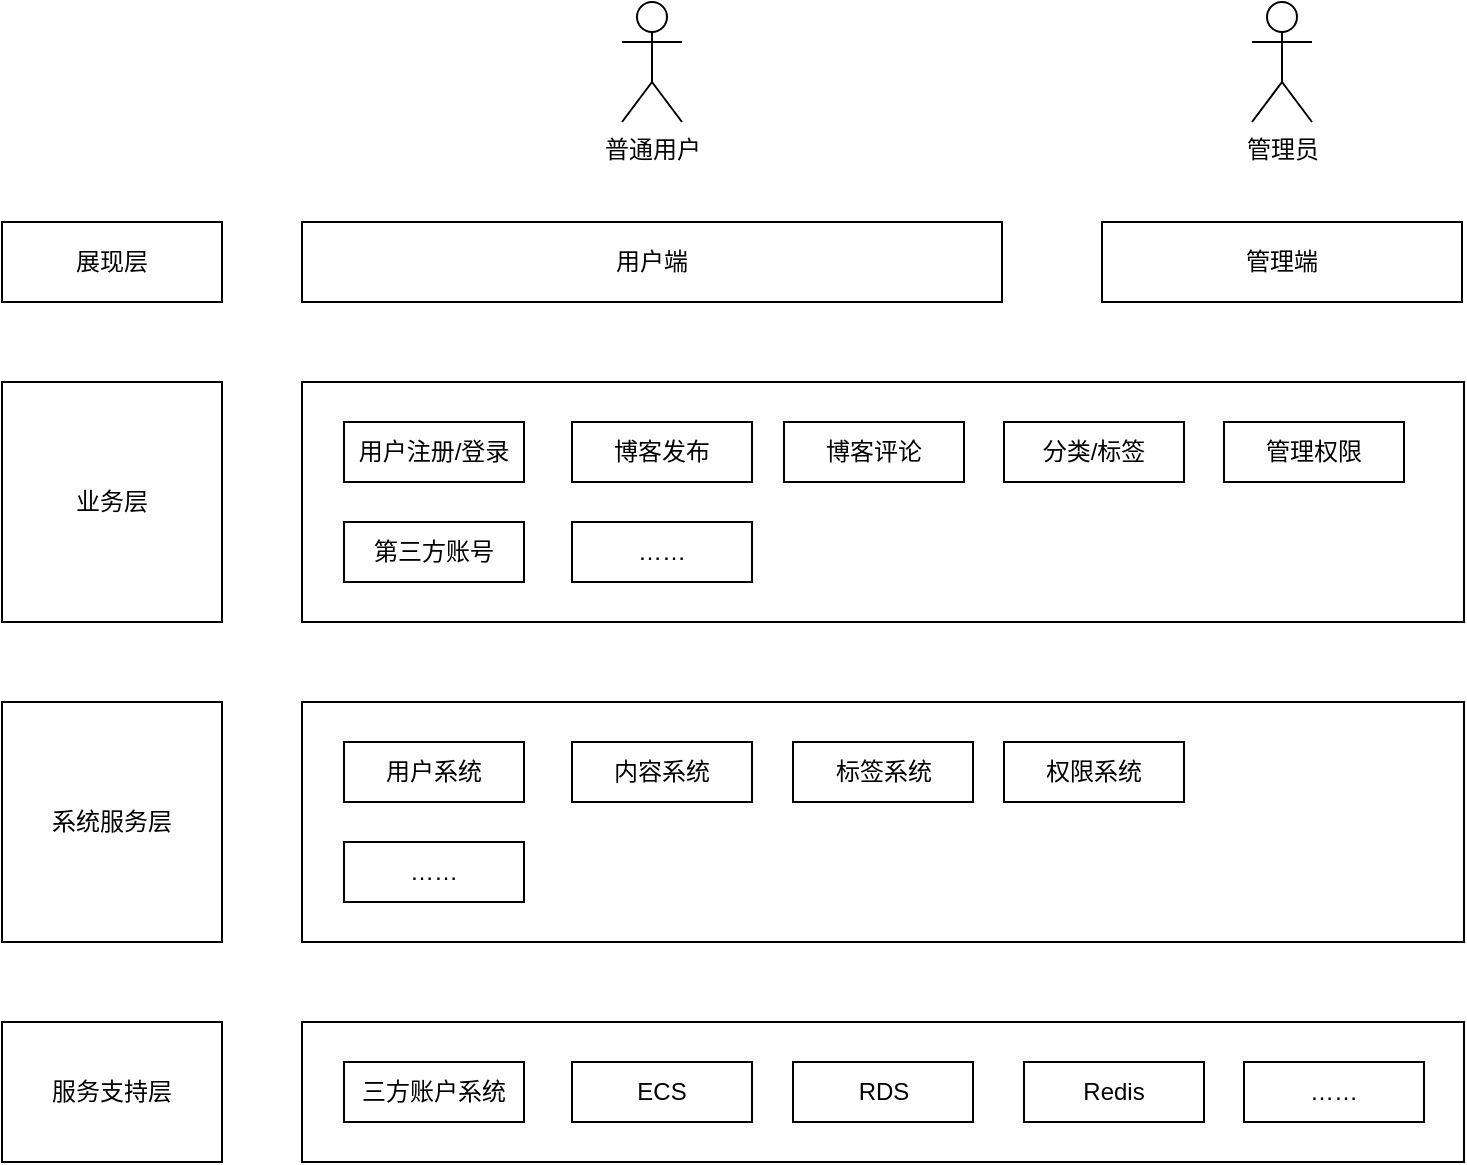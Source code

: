 <mxfile version="20.8.5" type="github">
  <diagram id="TSxNa_wndQ6h4F2iXoUG" name="第 1 页">
    <mxGraphModel dx="1709" dy="943" grid="1" gridSize="10" guides="1" tooltips="1" connect="1" arrows="1" fold="1" page="1" pageScale="1" pageWidth="827" pageHeight="1169" math="0" shadow="0">
      <root>
        <mxCell id="0" />
        <mxCell id="1" parent="0" />
        <mxCell id="1CpQJoiijL-j3wdOB_yb-1" value="用户端" style="rounded=0;whiteSpace=wrap;html=1;" vertex="1" parent="1">
          <mxGeometry x="199" y="150" width="350" height="40" as="geometry" />
        </mxCell>
        <mxCell id="1CpQJoiijL-j3wdOB_yb-2" value="管理端" style="rounded=0;whiteSpace=wrap;html=1;" vertex="1" parent="1">
          <mxGeometry x="599" y="150" width="180" height="40" as="geometry" />
        </mxCell>
        <mxCell id="1CpQJoiijL-j3wdOB_yb-3" value="管理员" style="shape=umlActor;verticalLabelPosition=bottom;verticalAlign=top;html=1;outlineConnect=0;" vertex="1" parent="1">
          <mxGeometry x="674" y="40" width="30" height="60" as="geometry" />
        </mxCell>
        <mxCell id="1CpQJoiijL-j3wdOB_yb-4" value="普通用户" style="shape=umlActor;verticalLabelPosition=bottom;verticalAlign=top;html=1;outlineConnect=0;" vertex="1" parent="1">
          <mxGeometry x="359" y="40" width="30" height="60" as="geometry" />
        </mxCell>
        <mxCell id="1CpQJoiijL-j3wdOB_yb-12" value="展现层" style="rounded=0;whiteSpace=wrap;html=1;" vertex="1" parent="1">
          <mxGeometry x="49" y="150" width="110" height="40" as="geometry" />
        </mxCell>
        <mxCell id="1CpQJoiijL-j3wdOB_yb-13" value="" style="rounded=0;whiteSpace=wrap;html=1;" vertex="1" parent="1">
          <mxGeometry x="199" y="230" width="581" height="120" as="geometry" />
        </mxCell>
        <mxCell id="1CpQJoiijL-j3wdOB_yb-14" value="业务层" style="rounded=0;whiteSpace=wrap;html=1;" vertex="1" parent="1">
          <mxGeometry x="49" y="230" width="110" height="120" as="geometry" />
        </mxCell>
        <mxCell id="1CpQJoiijL-j3wdOB_yb-15" value="用户注册/登录" style="rounded=0;whiteSpace=wrap;html=1;" vertex="1" parent="1">
          <mxGeometry x="220" y="250" width="90" height="30" as="geometry" />
        </mxCell>
        <mxCell id="1CpQJoiijL-j3wdOB_yb-16" value="博客发布" style="rounded=0;whiteSpace=wrap;html=1;" vertex="1" parent="1">
          <mxGeometry x="334" y="250" width="90" height="30" as="geometry" />
        </mxCell>
        <mxCell id="1CpQJoiijL-j3wdOB_yb-17" value="博客评论" style="rounded=0;whiteSpace=wrap;html=1;" vertex="1" parent="1">
          <mxGeometry x="440" y="250" width="90" height="30" as="geometry" />
        </mxCell>
        <mxCell id="1CpQJoiijL-j3wdOB_yb-18" value="分类/标签" style="rounded=0;whiteSpace=wrap;html=1;" vertex="1" parent="1">
          <mxGeometry x="550" y="250" width="90" height="30" as="geometry" />
        </mxCell>
        <mxCell id="1CpQJoiijL-j3wdOB_yb-19" value="第三方账号" style="rounded=0;whiteSpace=wrap;html=1;" vertex="1" parent="1">
          <mxGeometry x="220" y="300" width="90" height="30" as="geometry" />
        </mxCell>
        <mxCell id="1CpQJoiijL-j3wdOB_yb-20" value="管理权限" style="rounded=0;whiteSpace=wrap;html=1;" vertex="1" parent="1">
          <mxGeometry x="660" y="250" width="90" height="30" as="geometry" />
        </mxCell>
        <mxCell id="1CpQJoiijL-j3wdOB_yb-21" value="……" style="rounded=0;whiteSpace=wrap;html=1;" vertex="1" parent="1">
          <mxGeometry x="334" y="300" width="90" height="30" as="geometry" />
        </mxCell>
        <mxCell id="1CpQJoiijL-j3wdOB_yb-22" value="" style="rounded=0;whiteSpace=wrap;html=1;" vertex="1" parent="1">
          <mxGeometry x="199" y="390" width="581" height="120" as="geometry" />
        </mxCell>
        <mxCell id="1CpQJoiijL-j3wdOB_yb-23" value="系统服务层" style="rounded=0;whiteSpace=wrap;html=1;" vertex="1" parent="1">
          <mxGeometry x="49" y="390" width="110" height="120" as="geometry" />
        </mxCell>
        <mxCell id="1CpQJoiijL-j3wdOB_yb-24" value="用户系统" style="rounded=0;whiteSpace=wrap;html=1;" vertex="1" parent="1">
          <mxGeometry x="220" y="410" width="90" height="30" as="geometry" />
        </mxCell>
        <mxCell id="1CpQJoiijL-j3wdOB_yb-25" value="内容系统" style="rounded=0;whiteSpace=wrap;html=1;" vertex="1" parent="1">
          <mxGeometry x="334" y="410" width="90" height="30" as="geometry" />
        </mxCell>
        <mxCell id="1CpQJoiijL-j3wdOB_yb-26" value="标签系统" style="rounded=0;whiteSpace=wrap;html=1;" vertex="1" parent="1">
          <mxGeometry x="444.5" y="410" width="90" height="30" as="geometry" />
        </mxCell>
        <mxCell id="1CpQJoiijL-j3wdOB_yb-27" value="权限系统" style="rounded=0;whiteSpace=wrap;html=1;" vertex="1" parent="1">
          <mxGeometry x="550" y="410" width="90" height="30" as="geometry" />
        </mxCell>
        <mxCell id="1CpQJoiijL-j3wdOB_yb-28" value="……" style="rounded=0;whiteSpace=wrap;html=1;" vertex="1" parent="1">
          <mxGeometry x="220" y="460" width="90" height="30" as="geometry" />
        </mxCell>
        <mxCell id="1CpQJoiijL-j3wdOB_yb-29" value="" style="rounded=0;whiteSpace=wrap;html=1;" vertex="1" parent="1">
          <mxGeometry x="199" y="550" width="581" height="70" as="geometry" />
        </mxCell>
        <mxCell id="1CpQJoiijL-j3wdOB_yb-30" value="服务支持层" style="rounded=0;whiteSpace=wrap;html=1;" vertex="1" parent="1">
          <mxGeometry x="49" y="550" width="110" height="70" as="geometry" />
        </mxCell>
        <mxCell id="1CpQJoiijL-j3wdOB_yb-31" value="三方账户系统" style="rounded=0;whiteSpace=wrap;html=1;" vertex="1" parent="1">
          <mxGeometry x="220" y="570" width="90" height="30" as="geometry" />
        </mxCell>
        <mxCell id="1CpQJoiijL-j3wdOB_yb-32" value="ECS" style="rounded=0;whiteSpace=wrap;html=1;" vertex="1" parent="1">
          <mxGeometry x="334" y="570" width="90" height="30" as="geometry" />
        </mxCell>
        <mxCell id="1CpQJoiijL-j3wdOB_yb-33" value="RDS" style="rounded=0;whiteSpace=wrap;html=1;" vertex="1" parent="1">
          <mxGeometry x="444.5" y="570" width="90" height="30" as="geometry" />
        </mxCell>
        <mxCell id="1CpQJoiijL-j3wdOB_yb-34" value="Redis" style="rounded=0;whiteSpace=wrap;html=1;" vertex="1" parent="1">
          <mxGeometry x="560" y="570" width="90" height="30" as="geometry" />
        </mxCell>
        <mxCell id="1CpQJoiijL-j3wdOB_yb-35" value="……" style="rounded=0;whiteSpace=wrap;html=1;" vertex="1" parent="1">
          <mxGeometry x="670" y="570" width="90" height="30" as="geometry" />
        </mxCell>
      </root>
    </mxGraphModel>
  </diagram>
</mxfile>
